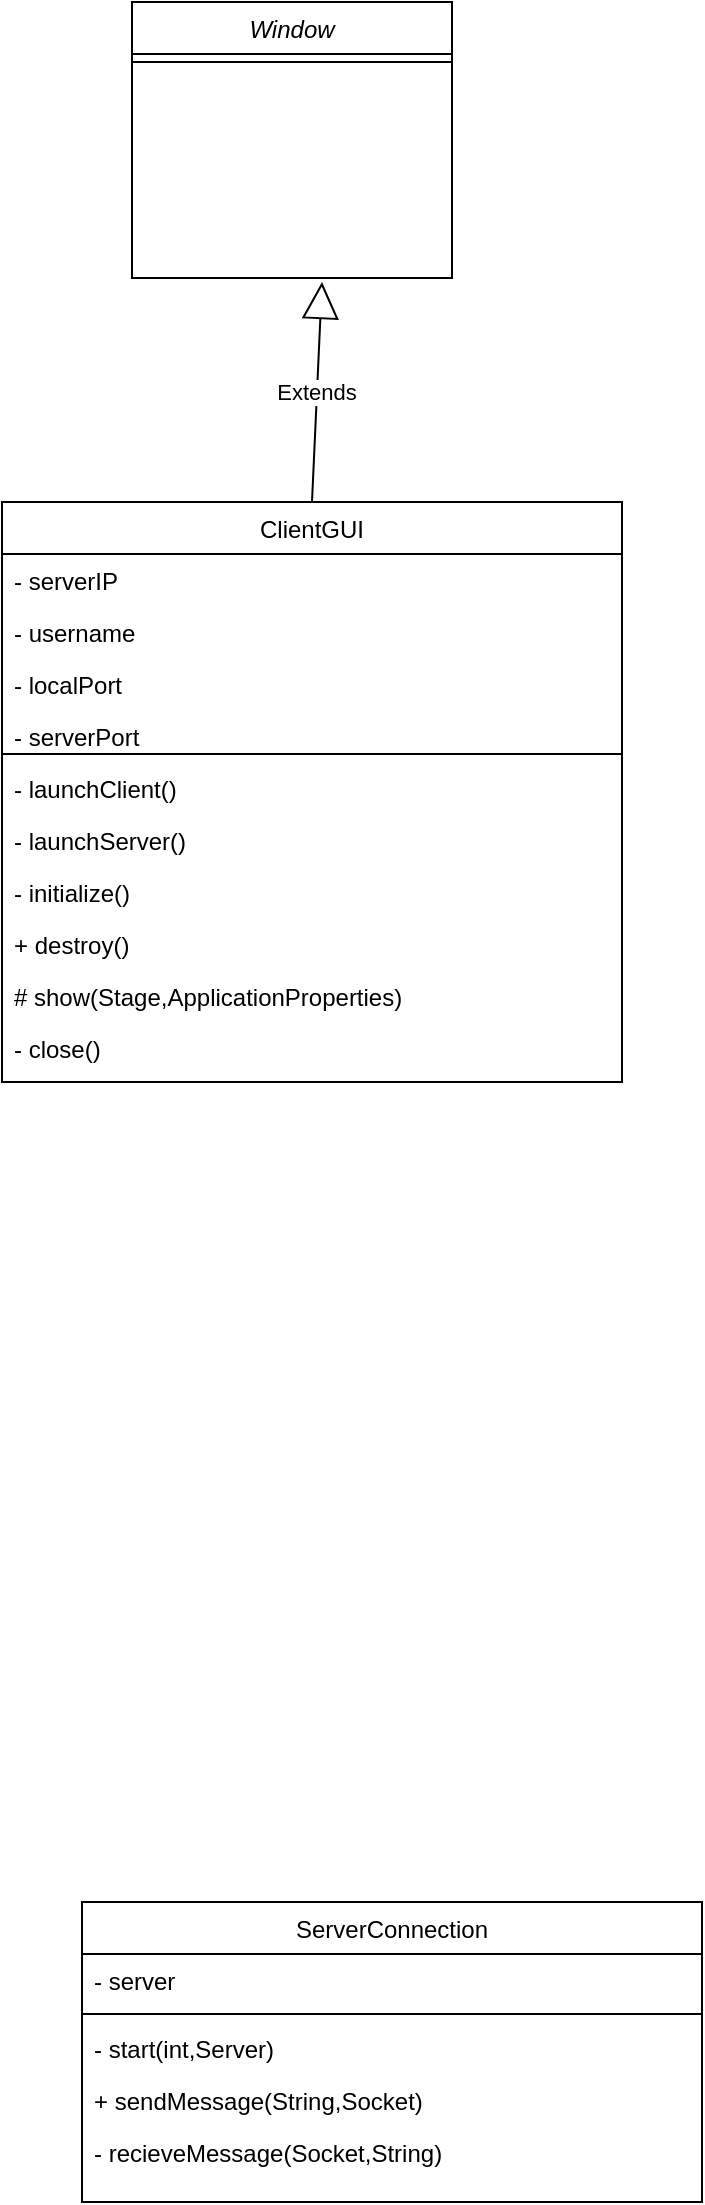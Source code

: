 <mxfile version="13.10.4" type="github">
  <diagram id="C5RBs43oDa-KdzZeNtuy" name="Page-1">
    <mxGraphModel dx="1122" dy="767" grid="1" gridSize="10" guides="1" tooltips="1" connect="1" arrows="1" fold="1" page="1" pageScale="1" pageWidth="827" pageHeight="1169" math="0" shadow="0">
      <root>
        <mxCell id="WIyWlLk6GJQsqaUBKTNV-0" />
        <mxCell id="WIyWlLk6GJQsqaUBKTNV-1" parent="WIyWlLk6GJQsqaUBKTNV-0" />
        <mxCell id="zkfFHV4jXpPFQw0GAbJ--0" value="Window" style="swimlane;fontStyle=2;align=center;verticalAlign=top;childLayout=stackLayout;horizontal=1;startSize=26;horizontalStack=0;resizeParent=1;resizeLast=0;collapsible=1;marginBottom=0;rounded=0;shadow=0;strokeWidth=1;" parent="WIyWlLk6GJQsqaUBKTNV-1" vertex="1">
          <mxGeometry x="195" y="120" width="160" height="138" as="geometry">
            <mxRectangle x="230" y="140" width="160" height="26" as="alternateBounds" />
          </mxGeometry>
        </mxCell>
        <mxCell id="zkfFHV4jXpPFQw0GAbJ--4" value="" style="line;html=1;strokeWidth=1;align=left;verticalAlign=middle;spacingTop=-1;spacingLeft=3;spacingRight=3;rotatable=0;labelPosition=right;points=[];portConstraint=eastwest;" parent="zkfFHV4jXpPFQw0GAbJ--0" vertex="1">
          <mxGeometry y="26" width="160" height="8" as="geometry" />
        </mxCell>
        <mxCell id="zkfFHV4jXpPFQw0GAbJ--6" value="ServerConnection" style="swimlane;fontStyle=0;align=center;verticalAlign=top;childLayout=stackLayout;horizontal=1;startSize=26;horizontalStack=0;resizeParent=1;resizeLast=0;collapsible=1;marginBottom=0;rounded=0;shadow=0;strokeWidth=1;" parent="WIyWlLk6GJQsqaUBKTNV-1" vertex="1">
          <mxGeometry x="170" y="1070" width="310" height="150" as="geometry">
            <mxRectangle x="120" y="360" width="160" height="26" as="alternateBounds" />
          </mxGeometry>
        </mxCell>
        <mxCell id="3dRglk1uKvvmUcfC2_ld-0" value="- server" style="text;align=left;verticalAlign=top;spacingLeft=4;spacingRight=4;overflow=hidden;rotatable=0;points=[[0,0.5],[1,0.5]];portConstraint=eastwest;" vertex="1" parent="zkfFHV4jXpPFQw0GAbJ--6">
          <mxGeometry y="26" width="310" height="26" as="geometry" />
        </mxCell>
        <mxCell id="zkfFHV4jXpPFQw0GAbJ--9" value="" style="line;html=1;strokeWidth=1;align=left;verticalAlign=middle;spacingTop=-1;spacingLeft=3;spacingRight=3;rotatable=0;labelPosition=right;points=[];portConstraint=eastwest;" parent="zkfFHV4jXpPFQw0GAbJ--6" vertex="1">
          <mxGeometry y="52" width="310" height="8" as="geometry" />
        </mxCell>
        <mxCell id="zkfFHV4jXpPFQw0GAbJ--11" value="- start(int,Server)" style="text;align=left;verticalAlign=top;spacingLeft=4;spacingRight=4;overflow=hidden;rotatable=0;points=[[0,0.5],[1,0.5]];portConstraint=eastwest;" parent="zkfFHV4jXpPFQw0GAbJ--6" vertex="1">
          <mxGeometry y="60" width="310" height="26" as="geometry" />
        </mxCell>
        <mxCell id="3dRglk1uKvvmUcfC2_ld-2" value="+ sendMessage(String,Socket)" style="text;align=left;verticalAlign=top;spacingLeft=4;spacingRight=4;overflow=hidden;rotatable=0;points=[[0,0.5],[1,0.5]];portConstraint=eastwest;" vertex="1" parent="zkfFHV4jXpPFQw0GAbJ--6">
          <mxGeometry y="86" width="310" height="26" as="geometry" />
        </mxCell>
        <mxCell id="3dRglk1uKvvmUcfC2_ld-4" value="- recieveMessage(Socket,String)" style="text;align=left;verticalAlign=top;spacingLeft=4;spacingRight=4;overflow=hidden;rotatable=0;points=[[0,0.5],[1,0.5]];portConstraint=eastwest;" vertex="1" parent="zkfFHV4jXpPFQw0GAbJ--6">
          <mxGeometry y="112" width="310" height="26" as="geometry" />
        </mxCell>
        <mxCell id="3dRglk1uKvvmUcfC2_ld-8" value="ClientGUI" style="swimlane;fontStyle=0;align=center;verticalAlign=top;childLayout=stackLayout;horizontal=1;startSize=26;horizontalStack=0;resizeParent=1;resizeLast=0;collapsible=1;marginBottom=0;rounded=0;shadow=0;strokeWidth=1;" vertex="1" parent="WIyWlLk6GJQsqaUBKTNV-1">
          <mxGeometry x="130" y="370" width="310" height="290" as="geometry">
            <mxRectangle x="120" y="360" width="160" height="26" as="alternateBounds" />
          </mxGeometry>
        </mxCell>
        <mxCell id="3dRglk1uKvvmUcfC2_ld-9" value="- serverIP" style="text;align=left;verticalAlign=top;spacingLeft=4;spacingRight=4;overflow=hidden;rotatable=0;points=[[0,0.5],[1,0.5]];portConstraint=eastwest;" vertex="1" parent="3dRglk1uKvvmUcfC2_ld-8">
          <mxGeometry y="26" width="310" height="26" as="geometry" />
        </mxCell>
        <mxCell id="3dRglk1uKvvmUcfC2_ld-10" value="- username" style="text;align=left;verticalAlign=top;spacingLeft=4;spacingRight=4;overflow=hidden;rotatable=0;points=[[0,0.5],[1,0.5]];portConstraint=eastwest;" vertex="1" parent="3dRglk1uKvvmUcfC2_ld-8">
          <mxGeometry y="52" width="310" height="26" as="geometry" />
        </mxCell>
        <mxCell id="3dRglk1uKvvmUcfC2_ld-11" value="- localPort" style="text;align=left;verticalAlign=top;spacingLeft=4;spacingRight=4;overflow=hidden;rotatable=0;points=[[0,0.5],[1,0.5]];portConstraint=eastwest;" vertex="1" parent="3dRglk1uKvvmUcfC2_ld-8">
          <mxGeometry y="78" width="310" height="26" as="geometry" />
        </mxCell>
        <mxCell id="3dRglk1uKvvmUcfC2_ld-12" value="- serverPort&#xa;" style="text;align=left;verticalAlign=top;spacingLeft=4;spacingRight=4;overflow=hidden;rotatable=0;points=[[0,0.5],[1,0.5]];portConstraint=eastwest;rounded=0;shadow=0;html=0;" vertex="1" parent="3dRglk1uKvvmUcfC2_ld-8">
          <mxGeometry y="104" width="310" height="18" as="geometry" />
        </mxCell>
        <mxCell id="3dRglk1uKvvmUcfC2_ld-13" value="" style="line;html=1;strokeWidth=1;align=left;verticalAlign=middle;spacingTop=-1;spacingLeft=3;spacingRight=3;rotatable=0;labelPosition=right;points=[];portConstraint=eastwest;" vertex="1" parent="3dRglk1uKvvmUcfC2_ld-8">
          <mxGeometry y="122" width="310" height="8" as="geometry" />
        </mxCell>
        <mxCell id="3dRglk1uKvvmUcfC2_ld-14" value="- launchClient()" style="text;align=left;verticalAlign=top;spacingLeft=4;spacingRight=4;overflow=hidden;rotatable=0;points=[[0,0.5],[1,0.5]];portConstraint=eastwest;" vertex="1" parent="3dRglk1uKvvmUcfC2_ld-8">
          <mxGeometry y="130" width="310" height="26" as="geometry" />
        </mxCell>
        <mxCell id="3dRglk1uKvvmUcfC2_ld-15" value="- launchServer()" style="text;align=left;verticalAlign=top;spacingLeft=4;spacingRight=4;overflow=hidden;rotatable=0;points=[[0,0.5],[1,0.5]];portConstraint=eastwest;" vertex="1" parent="3dRglk1uKvvmUcfC2_ld-8">
          <mxGeometry y="156" width="310" height="26" as="geometry" />
        </mxCell>
        <mxCell id="3dRglk1uKvvmUcfC2_ld-16" value="- initialize()" style="text;align=left;verticalAlign=top;spacingLeft=4;spacingRight=4;overflow=hidden;rotatable=0;points=[[0,0.5],[1,0.5]];portConstraint=eastwest;" vertex="1" parent="3dRglk1uKvvmUcfC2_ld-8">
          <mxGeometry y="182" width="310" height="26" as="geometry" />
        </mxCell>
        <mxCell id="3dRglk1uKvvmUcfC2_ld-17" value="+ destroy()" style="text;align=left;verticalAlign=top;spacingLeft=4;spacingRight=4;overflow=hidden;rotatable=0;points=[[0,0.5],[1,0.5]];portConstraint=eastwest;" vertex="1" parent="3dRglk1uKvvmUcfC2_ld-8">
          <mxGeometry y="208" width="310" height="26" as="geometry" />
        </mxCell>
        <mxCell id="3dRglk1uKvvmUcfC2_ld-18" value="# show(Stage,ApplicationProperties)" style="text;align=left;verticalAlign=top;spacingLeft=4;spacingRight=4;overflow=hidden;rotatable=0;points=[[0,0.5],[1,0.5]];portConstraint=eastwest;" vertex="1" parent="3dRglk1uKvvmUcfC2_ld-8">
          <mxGeometry y="234" width="310" height="26" as="geometry" />
        </mxCell>
        <mxCell id="3dRglk1uKvvmUcfC2_ld-19" value="- close()" style="text;align=left;verticalAlign=top;spacingLeft=4;spacingRight=4;overflow=hidden;rotatable=0;points=[[0,0.5],[1,0.5]];portConstraint=eastwest;" vertex="1" parent="3dRglk1uKvvmUcfC2_ld-8">
          <mxGeometry y="260" width="310" height="26" as="geometry" />
        </mxCell>
        <mxCell id="3dRglk1uKvvmUcfC2_ld-20" value="Extends" style="endArrow=block;endSize=16;endFill=0;html=1;exitX=0.5;exitY=0;exitDx=0;exitDy=0;" edge="1" parent="WIyWlLk6GJQsqaUBKTNV-1" source="3dRglk1uKvvmUcfC2_ld-8">
          <mxGeometry width="160" relative="1" as="geometry">
            <mxPoint x="195" y="350" as="sourcePoint" />
            <mxPoint x="290" y="260" as="targetPoint" />
          </mxGeometry>
        </mxCell>
      </root>
    </mxGraphModel>
  </diagram>
</mxfile>
